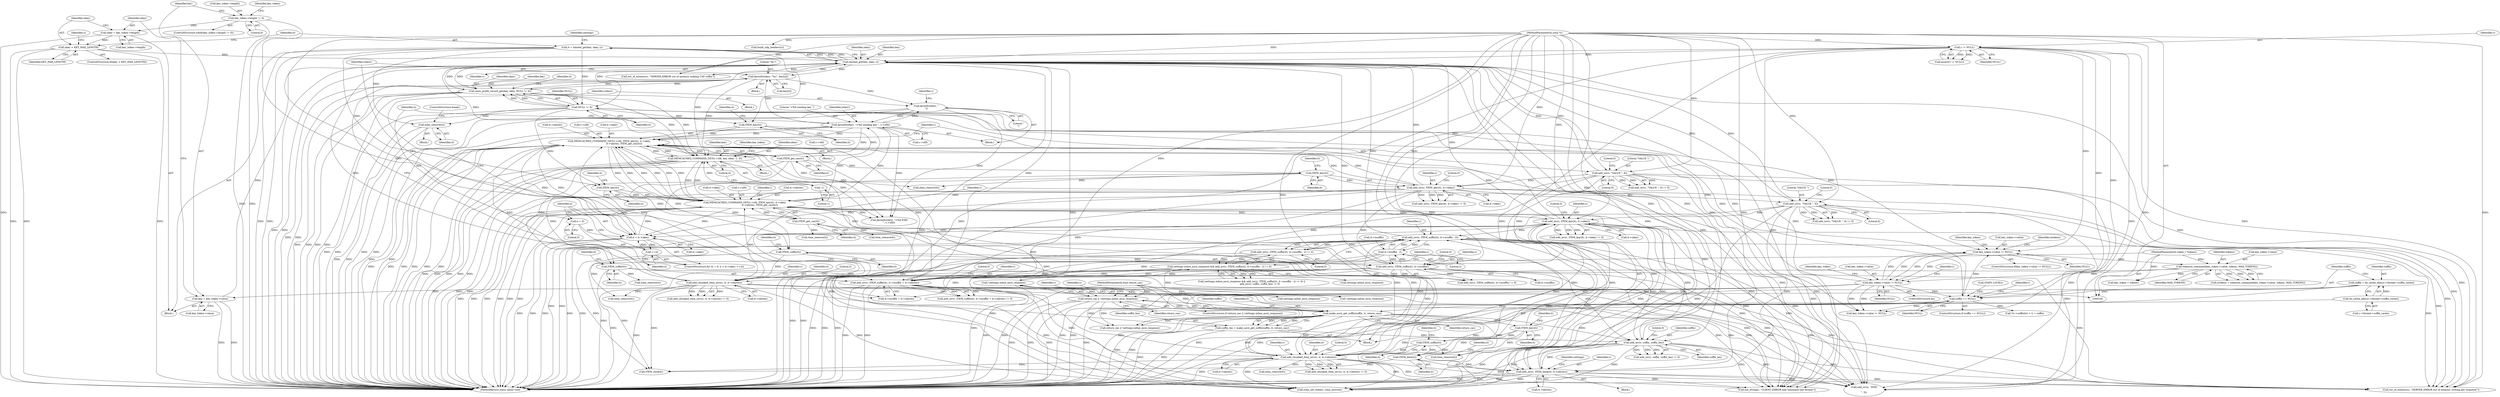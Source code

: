 digraph "0_memcached_a8c4a82787b8b6c256d61bd5c42fb7f92d1bae00@API" {
"1000234" [label="(Call,item_remove(it))"];
"1000171" [label="(Call,it = limited_get(key, nkey, c))"];
"1000173" [label="(Call,limited_get(key, nkey, c))"];
"1000139" [label="(Call,key = key_token->value)"];
"1000669" [label="(Call,key_token->value != NULL)"];
"1000660" [label="(Call,tokenize_command(key_token->value, tokens, MAX_TOKENS))"];
"1000652" [label="(Call,key_token->value != NULL)"];
"1000185" [label="(Call,NULL != it)"];
"1000314" [label="(Call,suffix == NULL)"];
"1000305" [label="(Call,suffix = do_cache_alloc(c->thread->suffix_cache))"];
"1000307" [label="(Call,do_cache_alloc(c->thread->suffix_cache))"];
"1000127" [label="(Call,c != NULL)"];
"1000106" [label="(MethodParameterIn,conn *c)"];
"1000107" [label="(MethodParameterIn,token_t *tokens)"];
"1000546" [label="(Call,fprintf(stderr, \"%c\", key[ii]))"];
"1000528" [label="(Call,fprintf(stderr, \">%d sending key \", c->sfd))"];
"1000552" [label="(Call,fprintf(stderr, \"\n\"))"];
"1000434" [label="(Call,MEMCACHED_COMMAND_GET(c->sfd, ITEM_key(it), it->nkey,\n                                        it->nbytes, ITEM_get_cas(it)))"];
"1000640" [label="(Call,MEMCACHED_COMMAND_GET(c->sfd, key, nkey, -1, 0))"];
"1000245" [label="(Call,MEMCACHED_COMMAND_GET(c->sfd, ITEM_key(it), it->nkey,\n                                        it->nbytes, ITEM_get_cas(it)))"];
"1000249" [label="(Call,ITEM_key(it))"];
"1000538" [label="(Call,ii < it->nkey)"];
"1000535" [label="(Call,ii = 0)"];
"1000543" [label="(Call,++ii)"];
"1000457" [label="(Call,add_iov(c, ITEM_key(it), it->nkey))"];
"1000451" [label="(Call,add_iov(c, \"VALUE \", 6))"];
"1000459" [label="(Call,ITEM_key(it))"];
"1000446" [label="(Call,ITEM_get_cas(it))"];
"1000438" [label="(Call,ITEM_key(it))"];
"1000368" [label="(Call,add_iov(c, ITEM_key(it), it->nkey))"];
"1000361" [label="(Call,add_iov(c, \"VALUE \", 6))"];
"1000370" [label="(Call,ITEM_key(it))"];
"1000354" [label="(Call,make_ascii_get_suffix(suffix, it, return_cas))"];
"1000257" [label="(Call,ITEM_get_cas(it))"];
"1000238" [label="(Call,return_cas || !settings.inline_ascii_response)"];
"1000109" [label="(MethodParameterIn,bool return_cas)"];
"1000240" [label="(Call,!settings.inline_ascii_response)"];
"1000377" [label="(Call,settings.inline_ascii_response && add_iov(c, ITEM_suffix(it), it->nsuffix - 2) != 0)"];
"1000381" [label="(Call,add_iov(c, ITEM_suffix(it), it->nsuffix - 2) != 0)"];
"1000382" [label="(Call,add_iov(c, ITEM_suffix(it), it->nsuffix - 2))"];
"1000384" [label="(Call,ITEM_suffix(it))"];
"1000386" [label="(Call,it->nsuffix - 2)"];
"1000500" [label="(Call,add_iov(c, ITEM_suffix(it), it->nsuffix))"];
"1000502" [label="(Call,ITEM_suffix(it))"];
"1000421" [label="(Call,add_chunked_item_iovs(c, it, it->nbytes))"];
"1000393" [label="(Call,add_iov(c, suffix, suffix_len))"];
"1000352" [label="(Call,suffix_len = make_ascii_get_suffix(suffix, it, return_cas))"];
"1000411" [label="(Call,add_iov(c, ITEM_data(it), it->nbytes))"];
"1000413" [label="(Call,ITEM_data(it))"];
"1000509" [label="(Call,add_chunked_item_iovs(c, it, it->nbytes))"];
"1000182" [label="(Call,stats_prefix_record_get(key, nkey, NULL != it))"];
"1000646" [label="(Call,-1)"];
"1000150" [label="(Call,nkey > KEY_MAX_LENGTH)"];
"1000144" [label="(Call,nkey = key_token->length)"];
"1000133" [label="(Call,key_token->length != 0)"];
"1000480" [label="(Call,add_iov(c, ITEM_suffix(it), it->nsuffix + it->nbytes))"];
"1000482" [label="(Call,ITEM_suffix(it))"];
"1000547" [label="(Identifier,stderr)"];
"1000666" [label="(Call,key_token = tokens)"];
"1000479" [label="(Call,add_iov(c, ITEM_suffix(it), it->nsuffix + it->nbytes) != 0)"];
"1000414" [label="(Identifier,it)"];
"1000443" [label="(Call,it->nbytes)"];
"1000641" [label="(Call,c->sfd)"];
"1000382" [label="(Call,add_iov(c, ITEM_suffix(it), it->nsuffix - 2))"];
"1000438" [label="(Call,ITEM_key(it))"];
"1000172" [label="(Identifier,it)"];
"1000364" [label="(Literal,6)"];
"1000435" [label="(Call,c->sfd)"];
"1000450" [label="(Call,add_iov(c, \"VALUE \", 6) != 0)"];
"1000132" [label="(ControlStructure,while(key_token->length != 0))"];
"1000234" [label="(Call,item_remove(it))"];
"1000130" [label="(ControlStructure,do)"];
"1000653" [label="(Call,key_token->value)"];
"1000659" [label="(Identifier,ntokens)"];
"1000251" [label="(Call,it->nkey)"];
"1000665" [label="(Identifier,MAX_TOKENS)"];
"1000314" [label="(Call,suffix == NULL)"];
"1000543" [label="(Call,++ii)"];
"1000175" [label="(Identifier,nkey)"];
"1000378" [label="(Call,settings.inline_ascii_response)"];
"1000176" [label="(Identifier,c)"];
"1000137" [label="(Literal,0)"];
"1000528" [label="(Call,fprintf(stderr, \">%d sending key \", c->sfd))"];
"1000423" [label="(Identifier,it)"];
"1000546" [label="(Call,fprintf(stderr, \"%c\", key[ii]))"];
"1000482" [label="(Call,ITEM_suffix(it))"];
"1000150" [label="(Call,nkey > KEY_MAX_LENGTH)"];
"1000388" [label="(Identifier,it)"];
"1000457" [label="(Call,add_iov(c, ITEM_key(it), it->nkey))"];
"1000436" [label="(Identifier,c)"];
"1000458" [label="(Identifier,c)"];
"1000689" [label="(Call,!settings.inline_ascii_response)"];
"1000397" [label="(Literal,0)"];
"1000355" [label="(Identifier,suffix)"];
"1000504" [label="(Call,it->nsuffix)"];
"1000427" [label="(Literal,0)"];
"1000181" [label="(Block,)"];
"1000421" [label="(Call,add_chunked_item_iovs(c, it, it->nbytes))"];
"1000654" [label="(Identifier,key_token)"];
"1000384" [label="(Call,ITEM_suffix(it))"];
"1000377" [label="(Call,settings.inline_ascii_response && add_iov(c, ITEM_suffix(it), it->nsuffix - 2) != 0)"];
"1000154" [label="(Call,out_string(c, \"CLIENT_ERROR bad command line format\"))"];
"1000182" [label="(Call,stats_prefix_record_get(key, nkey, NULL != it))"];
"1000152" [label="(Identifier,KEY_MAX_LENGTH)"];
"1000368" [label="(Call,add_iov(c, ITEM_key(it), it->nkey))"];
"1000361" [label="(Call,add_iov(c, \"VALUE \", 6))"];
"1000549" [label="(Call,key[ii])"];
"1000246" [label="(Call,c->sfd)"];
"1000534" [label="(ControlStructure,for (ii = 0; ii < it->nkey; ++ii))"];
"1000316" [label="(Identifier,NULL)"];
"1000530" [label="(Literal,\">%d sending key \")"];
"1000447" [label="(Identifier,it)"];
"1000367" [label="(Call,add_iov(c, ITEM_key(it), it->nkey) != 0)"];
"1000387" [label="(Call,it->nsuffix)"];
"1000446" [label="(Call,ITEM_get_cas(it))"];
"1000240" [label="(Call,!settings.inline_ascii_response)"];
"1000727" [label="(Call,add_iov(c, \"END\r\n\", 5))"];
"1000247" [label="(Identifier,c)"];
"1000362" [label="(Identifier,c)"];
"1000738" [label="(Call,build_udp_headers(c))"];
"1000651" [label="(ControlStructure,if(key_token->value != NULL))"];
"1000687" [label="(Call,return_cas || !settings.inline_ascii_response)"];
"1000126" [label="(Call,assert(c != NULL))"];
"1000509" [label="(Call,add_chunked_item_iovs(c, it, it->nbytes))"];
"1000502" [label="(Call,ITEM_suffix(it))"];
"1000151" [label="(Identifier,nkey)"];
"1000544" [label="(Identifier,ii)"];
"1000313" [label="(ControlStructure,if (suffix == NULL))"];
"1000486" [label="(Identifier,it)"];
"1000360" [label="(Call,add_iov(c, \"VALUE \", 6) != 0)"];
"1000574" [label="(Call,ITEM_clsid(it))"];
"1000107" [label="(MethodParameterIn,token_t *tokens)"];
"1000434" [label="(Call,MEMCACHED_COMMAND_GET(c->sfd, ITEM_key(it), it->nkey,\n                                        it->nbytes, ITEM_get_cas(it)))"];
"1000439" [label="(Identifier,it)"];
"1000676" [label="(Identifier,c)"];
"1000720" [label="(Call,key_token->value != NULL)"];
"1000664" [label="(Identifier,tokens)"];
"1000545" [label="(Block,)"];
"1000372" [label="(Call,it->nkey)"];
"1000239" [label="(Identifier,return_cas)"];
"1000508" [label="(Call,add_chunked_item_iovs(c, it, it->nbytes) != 0)"];
"1000510" [label="(Identifier,c)"];
"1000145" [label="(Identifier,nkey)"];
"1000433" [label="(Block,)"];
"1000415" [label="(Call,it->nbytes)"];
"1000106" [label="(MethodParameterIn,conn *c)"];
"1000536" [label="(Identifier,ii)"];
"1000146" [label="(Call,key_token->length)"];
"1000512" [label="(Call,it->nbytes)"];
"1000673" [label="(Identifier,NULL)"];
"1000429" [label="(Call,item_remove(it))"];
"1000375" [label="(Literal,0)"];
"1000357" [label="(Identifier,return_cas)"];
"1000529" [label="(Identifier,stderr)"];
"1000356" [label="(Identifier,it)"];
"1000503" [label="(Identifier,it)"];
"1000644" [label="(Identifier,key)"];
"1000455" [label="(Literal,0)"];
"1000548" [label="(Literal,\"%c\")"];
"1000652" [label="(Call,key_token->value != NULL)"];
"1000227" [label="(Block,)"];
"1000531" [label="(Call,c->sfd)"];
"1000133" [label="(Call,key_token->length != 0)"];
"1000526" [label="(Block,)"];
"1000538" [label="(Call,ii < it->nkey)"];
"1000149" [label="(ControlStructure,if(nkey > KEY_MAX_LENGTH))"];
"1000315" [label="(Identifier,suffix)"];
"1000370" [label="(Call,ITEM_key(it))"];
"1000139" [label="(Call,key = key_token->value)"];
"1000456" [label="(Call,add_iov(c, ITEM_key(it), it->nkey) != 0)"];
"1000392" [label="(Call,add_iov(c, suffix, suffix_len) != 0)"];
"1000155" [label="(Identifier,c)"];
"1000441" [label="(Identifier,it)"];
"1000250" [label="(Identifier,it)"];
"1000480" [label="(Call,add_iov(c, ITEM_suffix(it), it->nsuffix + it->nbytes))"];
"1000484" [label="(Call,it->nsuffix + it->nbytes)"];
"1000396" [label="(Identifier,suffix_len)"];
"1000327" [label="(Call,item_remove(it))"];
"1000440" [label="(Call,it->nkey)"];
"1000511" [label="(Identifier,it)"];
"1000712" [label="(Call,fprintf(stderr, \">%d END\n\", c->sfd))"];
"1000383" [label="(Identifier,c)"];
"1000647" [label="(Literal,1)"];
"1000481" [label="(Identifier,c)"];
"1000650" [label="(Identifier,key_token)"];
"1000318" [label="(Call,STATS_LOCK())"];
"1000236" [label="(ControlStructure,break;)"];
"1000451" [label="(Call,add_iov(c, \"VALUE \", 6))"];
"1000661" [label="(Call,key_token->value)"];
"1000411" [label="(Call,add_iov(c, ITEM_data(it), it->nbytes))"];
"1000187" [label="(Identifier,it)"];
"1000343" [label="(Call,*(c->suffixlist + i) = suffix)"];
"1000640" [label="(Call,MEMCACHED_COMMAND_GET(c->sfd, key, nkey, -1, 0))"];
"1000305" [label="(Call,suffix = do_cache_alloc(c->thread->suffix_cache))"];
"1000363" [label="(Literal,\"VALUE \")"];
"1000742" [label="(Call,out_of_memory(c, \"SERVER_ERROR out of memory writing get response\"))"];
"1000140" [label="(Identifier,key)"];
"1000245" [label="(Call,MEMCACHED_COMMAND_GET(c->sfd, ITEM_key(it), it->nkey,\n                                        it->nbytes, ITEM_get_cas(it)))"];
"1000324" [label="(Call,out_of_memory(c, \"SERVER_ERROR out of memory making CAS suffix\"))"];
"1000365" [label="(Literal,0)"];
"1000171" [label="(Call,it = limited_get(key, nkey, c))"];
"1000645" [label="(Identifier,nkey)"];
"1000235" [label="(Identifier,it)"];
"1000554" [label="(Literal,\"\n\")"];
"1000129" [label="(Identifier,NULL)"];
"1000308" [label="(Call,c->thread->suffix_cache)"];
"1000539" [label="(Identifier,ii)"];
"1000371" [label="(Identifier,it)"];
"1000238" [label="(Call,return_cas || !settings.inline_ascii_response)"];
"1000507" [label="(Literal,0)"];
"1000483" [label="(Identifier,it)"];
"1000135" [label="(Identifier,key_token)"];
"1000420" [label="(Call,add_chunked_item_iovs(c, it, it->nbytes) != 0)"];
"1000376" [label="(Call,(settings.inline_ascii_response && add_iov(c, ITEM_suffix(it), it->nsuffix - 2) != 0) ||\n                      add_iov(c, suffix, suffix_len) != 0)"];
"1000261" [label="(Identifier,i)"];
"1000353" [label="(Identifier,suffix_len)"];
"1000307" [label="(Call,do_cache_alloc(c->thread->suffix_cache))"];
"1000369" [label="(Identifier,c)"];
"1000249" [label="(Call,ITEM_key(it))"];
"1000144" [label="(Call,nkey = key_token->length)"];
"1000410" [label="(Block,)"];
"1000184" [label="(Identifier,nkey)"];
"1000244" [label="(Block,)"];
"1000500" [label="(Call,add_iov(c, ITEM_suffix(it), it->nsuffix))"];
"1000505" [label="(Identifier,it)"];
"1000523" [label="(Identifier,settings)"];
"1000186" [label="(Identifier,NULL)"];
"1000128" [label="(Identifier,c)"];
"1000258" [label="(Identifier,it)"];
"1000453" [label="(Literal,\"VALUE \")"];
"1000416" [label="(Identifier,it)"];
"1000306" [label="(Identifier,suffix)"];
"1000138" [label="(Block,)"];
"1000241" [label="(Call,settings.inline_ascii_response)"];
"1000646" [label="(Call,-1)"];
"1000381" [label="(Call,add_iov(c, ITEM_suffix(it), it->nsuffix - 2) != 0)"];
"1000413" [label="(Call,ITEM_data(it))"];
"1000185" [label="(Call,NULL != it)"];
"1000464" [label="(Literal,0)"];
"1000354" [label="(Call,make_ascii_get_suffix(suffix, it, return_cas))"];
"1000179" [label="(Identifier,settings)"];
"1000394" [label="(Identifier,c)"];
"1000670" [label="(Call,key_token->value)"];
"1000393" [label="(Call,add_iov(c, suffix, suffix_len))"];
"1000656" [label="(Identifier,NULL)"];
"1000517" [label="(Call,item_remove(it))"];
"1000183" [label="(Identifier,key)"];
"1000552" [label="(Call,fprintf(stderr, \"\n\"))"];
"1000535" [label="(Call,ii = 0)"];
"1000373" [label="(Identifier,it)"];
"1000352" [label="(Call,suffix_len = make_ascii_get_suffix(suffix, it, return_cas))"];
"1000671" [label="(Identifier,key_token)"];
"1000462" [label="(Identifier,it)"];
"1000399" [label="(Call,item_remove(it))"];
"1000459" [label="(Call,ITEM_key(it))"];
"1000424" [label="(Call,it->nbytes)"];
"1000553" [label="(Identifier,stderr)"];
"1000412" [label="(Identifier,c)"];
"1000515" [label="(Literal,0)"];
"1000395" [label="(Identifier,suffix)"];
"1000491" [label="(Literal,0)"];
"1000386" [label="(Call,it->nsuffix - 2)"];
"1000605" [label="(Block,)"];
"1000658" [label="(Call,ntokens = tokenize_command(key_token->value, tokens, MAX_TOKENS))"];
"1000452" [label="(Identifier,c)"];
"1000391" [label="(Literal,0)"];
"1000755" [label="(MethodReturn,static inline void)"];
"1000174" [label="(Identifier,key)"];
"1000454" [label="(Literal,6)"];
"1000648" [label="(Literal,0)"];
"1000466" [label="(Call,item_remove(it))"];
"1000660" [label="(Call,tokenize_command(key_token->value, tokens, MAX_TOKENS))"];
"1000390" [label="(Literal,2)"];
"1000493" [label="(Call,item_remove(it))"];
"1000560" [label="(Identifier,c)"];
"1000501" [label="(Identifier,c)"];
"1000237" [label="(ControlStructure,if (return_cas || !settings.inline_ascii_response))"];
"1000669" [label="(Call,key_token->value != NULL)"];
"1000537" [label="(Literal,0)"];
"1000540" [label="(Call,it->nkey)"];
"1000127" [label="(Call,c != NULL)"];
"1000460" [label="(Identifier,it)"];
"1000252" [label="(Identifier,it)"];
"1000109" [label="(MethodParameterIn,bool return_cas)"];
"1000347" [label="(Identifier,c)"];
"1000141" [label="(Call,key_token->value)"];
"1000302" [label="(Call,item_remove(it))"];
"1000257" [label="(Call,ITEM_get_cas(it))"];
"1000254" [label="(Call,it->nbytes)"];
"1000461" [label="(Call,it->nkey)"];
"1000385" [label="(Identifier,it)"];
"1000189" [label="(Identifier,it)"];
"1000173" [label="(Call,limited_get(key, nkey, c))"];
"1000499" [label="(Call,add_iov(c, ITEM_suffix(it), it->nsuffix) != 0)"];
"1000747" [label="(Call,conn_set_state(c, conn_mwrite))"];
"1000134" [label="(Call,key_token->length)"];
"1000422" [label="(Identifier,c)"];
"1000234" -> "1000227"  [label="AST: "];
"1000234" -> "1000235"  [label="CFG: "];
"1000235" -> "1000234"  [label="AST: "];
"1000236" -> "1000234"  [label="CFG: "];
"1000234" -> "1000755"  [label="DDG: "];
"1000234" -> "1000755"  [label="DDG: "];
"1000171" -> "1000234"  [label="DDG: "];
"1000185" -> "1000234"  [label="DDG: "];
"1000171" -> "1000138"  [label="AST: "];
"1000171" -> "1000173"  [label="CFG: "];
"1000172" -> "1000171"  [label="AST: "];
"1000173" -> "1000171"  [label="AST: "];
"1000179" -> "1000171"  [label="CFG: "];
"1000171" -> "1000755"  [label="DDG: "];
"1000171" -> "1000755"  [label="DDG: "];
"1000173" -> "1000171"  [label="DDG: "];
"1000173" -> "1000171"  [label="DDG: "];
"1000173" -> "1000171"  [label="DDG: "];
"1000171" -> "1000185"  [label="DDG: "];
"1000171" -> "1000249"  [label="DDG: "];
"1000171" -> "1000438"  [label="DDG: "];
"1000173" -> "1000176"  [label="CFG: "];
"1000174" -> "1000173"  [label="AST: "];
"1000175" -> "1000173"  [label="AST: "];
"1000176" -> "1000173"  [label="AST: "];
"1000173" -> "1000755"  [label="DDG: "];
"1000173" -> "1000755"  [label="DDG: "];
"1000173" -> "1000154"  [label="DDG: "];
"1000139" -> "1000173"  [label="DDG: "];
"1000546" -> "1000173"  [label="DDG: "];
"1000150" -> "1000173"  [label="DDG: "];
"1000368" -> "1000173"  [label="DDG: "];
"1000393" -> "1000173"  [label="DDG: "];
"1000382" -> "1000173"  [label="DDG: "];
"1000411" -> "1000173"  [label="DDG: "];
"1000500" -> "1000173"  [label="DDG: "];
"1000451" -> "1000173"  [label="DDG: "];
"1000421" -> "1000173"  [label="DDG: "];
"1000361" -> "1000173"  [label="DDG: "];
"1000457" -> "1000173"  [label="DDG: "];
"1000127" -> "1000173"  [label="DDG: "];
"1000480" -> "1000173"  [label="DDG: "];
"1000509" -> "1000173"  [label="DDG: "];
"1000106" -> "1000173"  [label="DDG: "];
"1000173" -> "1000182"  [label="DDG: "];
"1000173" -> "1000182"  [label="DDG: "];
"1000173" -> "1000324"  [label="DDG: "];
"1000173" -> "1000361"  [label="DDG: "];
"1000173" -> "1000451"  [label="DDG: "];
"1000173" -> "1000546"  [label="DDG: "];
"1000173" -> "1000640"  [label="DDG: "];
"1000173" -> "1000640"  [label="DDG: "];
"1000173" -> "1000727"  [label="DDG: "];
"1000173" -> "1000742"  [label="DDG: "];
"1000173" -> "1000747"  [label="DDG: "];
"1000139" -> "1000138"  [label="AST: "];
"1000139" -> "1000141"  [label="CFG: "];
"1000140" -> "1000139"  [label="AST: "];
"1000141" -> "1000139"  [label="AST: "];
"1000145" -> "1000139"  [label="CFG: "];
"1000139" -> "1000755"  [label="DDG: "];
"1000139" -> "1000755"  [label="DDG: "];
"1000669" -> "1000139"  [label="DDG: "];
"1000669" -> "1000130"  [label="AST: "];
"1000669" -> "1000673"  [label="CFG: "];
"1000670" -> "1000669"  [label="AST: "];
"1000673" -> "1000669"  [label="AST: "];
"1000135" -> "1000669"  [label="CFG: "];
"1000676" -> "1000669"  [label="CFG: "];
"1000669" -> "1000755"  [label="DDG: "];
"1000669" -> "1000755"  [label="DDG: "];
"1000669" -> "1000185"  [label="DDG: "];
"1000669" -> "1000314"  [label="DDG: "];
"1000669" -> "1000652"  [label="DDG: "];
"1000669" -> "1000652"  [label="DDG: "];
"1000660" -> "1000669"  [label="DDG: "];
"1000652" -> "1000669"  [label="DDG: "];
"1000652" -> "1000669"  [label="DDG: "];
"1000669" -> "1000720"  [label="DDG: "];
"1000669" -> "1000720"  [label="DDG: "];
"1000660" -> "1000658"  [label="AST: "];
"1000660" -> "1000665"  [label="CFG: "];
"1000661" -> "1000660"  [label="AST: "];
"1000664" -> "1000660"  [label="AST: "];
"1000665" -> "1000660"  [label="AST: "];
"1000658" -> "1000660"  [label="CFG: "];
"1000660" -> "1000755"  [label="DDG: "];
"1000660" -> "1000658"  [label="DDG: "];
"1000660" -> "1000658"  [label="DDG: "];
"1000660" -> "1000658"  [label="DDG: "];
"1000652" -> "1000660"  [label="DDG: "];
"1000107" -> "1000660"  [label="DDG: "];
"1000660" -> "1000666"  [label="DDG: "];
"1000652" -> "1000651"  [label="AST: "];
"1000652" -> "1000656"  [label="CFG: "];
"1000653" -> "1000652"  [label="AST: "];
"1000656" -> "1000652"  [label="AST: "];
"1000671" -> "1000652"  [label="CFG: "];
"1000659" -> "1000652"  [label="CFG: "];
"1000185" -> "1000652"  [label="DDG: "];
"1000314" -> "1000652"  [label="DDG: "];
"1000127" -> "1000652"  [label="DDG: "];
"1000185" -> "1000182"  [label="AST: "];
"1000185" -> "1000187"  [label="CFG: "];
"1000186" -> "1000185"  [label="AST: "];
"1000187" -> "1000185"  [label="AST: "];
"1000182" -> "1000185"  [label="CFG: "];
"1000185" -> "1000755"  [label="DDG: "];
"1000185" -> "1000755"  [label="DDG: "];
"1000185" -> "1000182"  [label="DDG: "];
"1000185" -> "1000182"  [label="DDG: "];
"1000314" -> "1000185"  [label="DDG: "];
"1000127" -> "1000185"  [label="DDG: "];
"1000185" -> "1000249"  [label="DDG: "];
"1000185" -> "1000314"  [label="DDG: "];
"1000185" -> "1000438"  [label="DDG: "];
"1000185" -> "1000720"  [label="DDG: "];
"1000314" -> "1000313"  [label="AST: "];
"1000314" -> "1000316"  [label="CFG: "];
"1000315" -> "1000314"  [label="AST: "];
"1000316" -> "1000314"  [label="AST: "];
"1000318" -> "1000314"  [label="CFG: "];
"1000347" -> "1000314"  [label="CFG: "];
"1000314" -> "1000755"  [label="DDG: "];
"1000314" -> "1000755"  [label="DDG: "];
"1000314" -> "1000755"  [label="DDG: "];
"1000305" -> "1000314"  [label="DDG: "];
"1000127" -> "1000314"  [label="DDG: "];
"1000314" -> "1000343"  [label="DDG: "];
"1000314" -> "1000354"  [label="DDG: "];
"1000314" -> "1000720"  [label="DDG: "];
"1000305" -> "1000244"  [label="AST: "];
"1000305" -> "1000307"  [label="CFG: "];
"1000306" -> "1000305"  [label="AST: "];
"1000307" -> "1000305"  [label="AST: "];
"1000315" -> "1000305"  [label="CFG: "];
"1000305" -> "1000755"  [label="DDG: "];
"1000307" -> "1000305"  [label="DDG: "];
"1000307" -> "1000308"  [label="CFG: "];
"1000308" -> "1000307"  [label="AST: "];
"1000307" -> "1000755"  [label="DDG: "];
"1000127" -> "1000126"  [label="AST: "];
"1000127" -> "1000129"  [label="CFG: "];
"1000128" -> "1000127"  [label="AST: "];
"1000129" -> "1000127"  [label="AST: "];
"1000126" -> "1000127"  [label="CFG: "];
"1000127" -> "1000755"  [label="DDG: "];
"1000127" -> "1000126"  [label="DDG: "];
"1000127" -> "1000126"  [label="DDG: "];
"1000106" -> "1000127"  [label="DDG: "];
"1000127" -> "1000154"  [label="DDG: "];
"1000127" -> "1000720"  [label="DDG: "];
"1000127" -> "1000727"  [label="DDG: "];
"1000127" -> "1000742"  [label="DDG: "];
"1000127" -> "1000747"  [label="DDG: "];
"1000106" -> "1000105"  [label="AST: "];
"1000106" -> "1000755"  [label="DDG: "];
"1000106" -> "1000154"  [label="DDG: "];
"1000106" -> "1000324"  [label="DDG: "];
"1000106" -> "1000361"  [label="DDG: "];
"1000106" -> "1000368"  [label="DDG: "];
"1000106" -> "1000382"  [label="DDG: "];
"1000106" -> "1000393"  [label="DDG: "];
"1000106" -> "1000411"  [label="DDG: "];
"1000106" -> "1000421"  [label="DDG: "];
"1000106" -> "1000451"  [label="DDG: "];
"1000106" -> "1000457"  [label="DDG: "];
"1000106" -> "1000480"  [label="DDG: "];
"1000106" -> "1000500"  [label="DDG: "];
"1000106" -> "1000509"  [label="DDG: "];
"1000106" -> "1000727"  [label="DDG: "];
"1000106" -> "1000738"  [label="DDG: "];
"1000106" -> "1000742"  [label="DDG: "];
"1000106" -> "1000747"  [label="DDG: "];
"1000107" -> "1000105"  [label="AST: "];
"1000107" -> "1000755"  [label="DDG: "];
"1000107" -> "1000666"  [label="DDG: "];
"1000546" -> "1000545"  [label="AST: "];
"1000546" -> "1000549"  [label="CFG: "];
"1000547" -> "1000546"  [label="AST: "];
"1000548" -> "1000546"  [label="AST: "];
"1000549" -> "1000546"  [label="AST: "];
"1000544" -> "1000546"  [label="CFG: "];
"1000546" -> "1000755"  [label="DDG: "];
"1000546" -> "1000755"  [label="DDG: "];
"1000546" -> "1000182"  [label="DDG: "];
"1000528" -> "1000546"  [label="DDG: "];
"1000182" -> "1000546"  [label="DDG: "];
"1000546" -> "1000552"  [label="DDG: "];
"1000546" -> "1000640"  [label="DDG: "];
"1000528" -> "1000526"  [label="AST: "];
"1000528" -> "1000531"  [label="CFG: "];
"1000529" -> "1000528"  [label="AST: "];
"1000530" -> "1000528"  [label="AST: "];
"1000531" -> "1000528"  [label="AST: "];
"1000536" -> "1000528"  [label="CFG: "];
"1000528" -> "1000755"  [label="DDG: "];
"1000528" -> "1000755"  [label="DDG: "];
"1000528" -> "1000245"  [label="DDG: "];
"1000528" -> "1000434"  [label="DDG: "];
"1000552" -> "1000528"  [label="DDG: "];
"1000434" -> "1000528"  [label="DDG: "];
"1000245" -> "1000528"  [label="DDG: "];
"1000528" -> "1000552"  [label="DDG: "];
"1000528" -> "1000640"  [label="DDG: "];
"1000528" -> "1000712"  [label="DDG: "];
"1000552" -> "1000526"  [label="AST: "];
"1000552" -> "1000554"  [label="CFG: "];
"1000553" -> "1000552"  [label="AST: "];
"1000554" -> "1000552"  [label="AST: "];
"1000560" -> "1000552"  [label="CFG: "];
"1000552" -> "1000755"  [label="DDG: "];
"1000552" -> "1000755"  [label="DDG: "];
"1000552" -> "1000712"  [label="DDG: "];
"1000434" -> "1000433"  [label="AST: "];
"1000434" -> "1000446"  [label="CFG: "];
"1000435" -> "1000434"  [label="AST: "];
"1000438" -> "1000434"  [label="AST: "];
"1000440" -> "1000434"  [label="AST: "];
"1000443" -> "1000434"  [label="AST: "];
"1000446" -> "1000434"  [label="AST: "];
"1000452" -> "1000434"  [label="CFG: "];
"1000434" -> "1000755"  [label="DDG: "];
"1000434" -> "1000755"  [label="DDG: "];
"1000434" -> "1000755"  [label="DDG: "];
"1000434" -> "1000755"  [label="DDG: "];
"1000434" -> "1000755"  [label="DDG: "];
"1000434" -> "1000755"  [label="DDG: "];
"1000434" -> "1000245"  [label="DDG: "];
"1000434" -> "1000245"  [label="DDG: "];
"1000434" -> "1000245"  [label="DDG: "];
"1000640" -> "1000434"  [label="DDG: "];
"1000245" -> "1000434"  [label="DDG: "];
"1000245" -> "1000434"  [label="DDG: "];
"1000245" -> "1000434"  [label="DDG: "];
"1000438" -> "1000434"  [label="DDG: "];
"1000538" -> "1000434"  [label="DDG: "];
"1000457" -> "1000434"  [label="DDG: "];
"1000368" -> "1000434"  [label="DDG: "];
"1000421" -> "1000434"  [label="DDG: "];
"1000411" -> "1000434"  [label="DDG: "];
"1000509" -> "1000434"  [label="DDG: "];
"1000446" -> "1000434"  [label="DDG: "];
"1000434" -> "1000457"  [label="DDG: "];
"1000434" -> "1000480"  [label="DDG: "];
"1000434" -> "1000484"  [label="DDG: "];
"1000434" -> "1000509"  [label="DDG: "];
"1000434" -> "1000538"  [label="DDG: "];
"1000434" -> "1000640"  [label="DDG: "];
"1000434" -> "1000712"  [label="DDG: "];
"1000640" -> "1000605"  [label="AST: "];
"1000640" -> "1000648"  [label="CFG: "];
"1000641" -> "1000640"  [label="AST: "];
"1000644" -> "1000640"  [label="AST: "];
"1000645" -> "1000640"  [label="AST: "];
"1000646" -> "1000640"  [label="AST: "];
"1000648" -> "1000640"  [label="AST: "];
"1000650" -> "1000640"  [label="CFG: "];
"1000640" -> "1000755"  [label="DDG: "];
"1000640" -> "1000755"  [label="DDG: "];
"1000640" -> "1000755"  [label="DDG: "];
"1000640" -> "1000755"  [label="DDG: "];
"1000640" -> "1000755"  [label="DDG: "];
"1000640" -> "1000245"  [label="DDG: "];
"1000245" -> "1000640"  [label="DDG: "];
"1000182" -> "1000640"  [label="DDG: "];
"1000182" -> "1000640"  [label="DDG: "];
"1000646" -> "1000640"  [label="DDG: "];
"1000640" -> "1000712"  [label="DDG: "];
"1000245" -> "1000244"  [label="AST: "];
"1000245" -> "1000257"  [label="CFG: "];
"1000246" -> "1000245"  [label="AST: "];
"1000249" -> "1000245"  [label="AST: "];
"1000251" -> "1000245"  [label="AST: "];
"1000254" -> "1000245"  [label="AST: "];
"1000257" -> "1000245"  [label="AST: "];
"1000261" -> "1000245"  [label="CFG: "];
"1000245" -> "1000755"  [label="DDG: "];
"1000245" -> "1000755"  [label="DDG: "];
"1000245" -> "1000755"  [label="DDG: "];
"1000245" -> "1000755"  [label="DDG: "];
"1000245" -> "1000755"  [label="DDG: "];
"1000245" -> "1000755"  [label="DDG: "];
"1000249" -> "1000245"  [label="DDG: "];
"1000538" -> "1000245"  [label="DDG: "];
"1000457" -> "1000245"  [label="DDG: "];
"1000368" -> "1000245"  [label="DDG: "];
"1000421" -> "1000245"  [label="DDG: "];
"1000411" -> "1000245"  [label="DDG: "];
"1000509" -> "1000245"  [label="DDG: "];
"1000257" -> "1000245"  [label="DDG: "];
"1000245" -> "1000368"  [label="DDG: "];
"1000245" -> "1000411"  [label="DDG: "];
"1000245" -> "1000421"  [label="DDG: "];
"1000245" -> "1000538"  [label="DDG: "];
"1000245" -> "1000712"  [label="DDG: "];
"1000249" -> "1000250"  [label="CFG: "];
"1000250" -> "1000249"  [label="AST: "];
"1000252" -> "1000249"  [label="CFG: "];
"1000249" -> "1000257"  [label="DDG: "];
"1000538" -> "1000534"  [label="AST: "];
"1000538" -> "1000540"  [label="CFG: "];
"1000539" -> "1000538"  [label="AST: "];
"1000540" -> "1000538"  [label="AST: "];
"1000547" -> "1000538"  [label="CFG: "];
"1000553" -> "1000538"  [label="CFG: "];
"1000538" -> "1000755"  [label="DDG: "];
"1000538" -> "1000755"  [label="DDG: "];
"1000538" -> "1000755"  [label="DDG: "];
"1000535" -> "1000538"  [label="DDG: "];
"1000543" -> "1000538"  [label="DDG: "];
"1000457" -> "1000538"  [label="DDG: "];
"1000368" -> "1000538"  [label="DDG: "];
"1000538" -> "1000543"  [label="DDG: "];
"1000535" -> "1000534"  [label="AST: "];
"1000535" -> "1000537"  [label="CFG: "];
"1000536" -> "1000535"  [label="AST: "];
"1000537" -> "1000535"  [label="AST: "];
"1000539" -> "1000535"  [label="CFG: "];
"1000543" -> "1000534"  [label="AST: "];
"1000543" -> "1000544"  [label="CFG: "];
"1000544" -> "1000543"  [label="AST: "];
"1000539" -> "1000543"  [label="CFG: "];
"1000457" -> "1000456"  [label="AST: "];
"1000457" -> "1000461"  [label="CFG: "];
"1000458" -> "1000457"  [label="AST: "];
"1000459" -> "1000457"  [label="AST: "];
"1000461" -> "1000457"  [label="AST: "];
"1000464" -> "1000457"  [label="CFG: "];
"1000457" -> "1000755"  [label="DDG: "];
"1000457" -> "1000755"  [label="DDG: "];
"1000457" -> "1000154"  [label="DDG: "];
"1000457" -> "1000456"  [label="DDG: "];
"1000457" -> "1000456"  [label="DDG: "];
"1000457" -> "1000456"  [label="DDG: "];
"1000451" -> "1000457"  [label="DDG: "];
"1000459" -> "1000457"  [label="DDG: "];
"1000457" -> "1000480"  [label="DDG: "];
"1000457" -> "1000500"  [label="DDG: "];
"1000457" -> "1000727"  [label="DDG: "];
"1000457" -> "1000742"  [label="DDG: "];
"1000457" -> "1000747"  [label="DDG: "];
"1000451" -> "1000450"  [label="AST: "];
"1000451" -> "1000454"  [label="CFG: "];
"1000452" -> "1000451"  [label="AST: "];
"1000453" -> "1000451"  [label="AST: "];
"1000454" -> "1000451"  [label="AST: "];
"1000455" -> "1000451"  [label="CFG: "];
"1000451" -> "1000154"  [label="DDG: "];
"1000451" -> "1000450"  [label="DDG: "];
"1000451" -> "1000450"  [label="DDG: "];
"1000451" -> "1000450"  [label="DDG: "];
"1000451" -> "1000480"  [label="DDG: "];
"1000451" -> "1000500"  [label="DDG: "];
"1000451" -> "1000727"  [label="DDG: "];
"1000451" -> "1000742"  [label="DDG: "];
"1000451" -> "1000747"  [label="DDG: "];
"1000459" -> "1000460"  [label="CFG: "];
"1000460" -> "1000459"  [label="AST: "];
"1000462" -> "1000459"  [label="CFG: "];
"1000446" -> "1000459"  [label="DDG: "];
"1000459" -> "1000466"  [label="DDG: "];
"1000459" -> "1000482"  [label="DDG: "];
"1000459" -> "1000502"  [label="DDG: "];
"1000446" -> "1000447"  [label="CFG: "];
"1000447" -> "1000446"  [label="AST: "];
"1000438" -> "1000446"  [label="DDG: "];
"1000446" -> "1000466"  [label="DDG: "];
"1000446" -> "1000482"  [label="DDG: "];
"1000446" -> "1000502"  [label="DDG: "];
"1000438" -> "1000439"  [label="CFG: "];
"1000439" -> "1000438"  [label="AST: "];
"1000441" -> "1000438"  [label="CFG: "];
"1000368" -> "1000367"  [label="AST: "];
"1000368" -> "1000372"  [label="CFG: "];
"1000369" -> "1000368"  [label="AST: "];
"1000370" -> "1000368"  [label="AST: "];
"1000372" -> "1000368"  [label="AST: "];
"1000375" -> "1000368"  [label="CFG: "];
"1000368" -> "1000755"  [label="DDG: "];
"1000368" -> "1000755"  [label="DDG: "];
"1000368" -> "1000154"  [label="DDG: "];
"1000368" -> "1000367"  [label="DDG: "];
"1000368" -> "1000367"  [label="DDG: "];
"1000368" -> "1000367"  [label="DDG: "];
"1000361" -> "1000368"  [label="DDG: "];
"1000370" -> "1000368"  [label="DDG: "];
"1000368" -> "1000382"  [label="DDG: "];
"1000368" -> "1000393"  [label="DDG: "];
"1000368" -> "1000411"  [label="DDG: "];
"1000368" -> "1000421"  [label="DDG: "];
"1000368" -> "1000727"  [label="DDG: "];
"1000368" -> "1000742"  [label="DDG: "];
"1000368" -> "1000747"  [label="DDG: "];
"1000361" -> "1000360"  [label="AST: "];
"1000361" -> "1000364"  [label="CFG: "];
"1000362" -> "1000361"  [label="AST: "];
"1000363" -> "1000361"  [label="AST: "];
"1000364" -> "1000361"  [label="AST: "];
"1000365" -> "1000361"  [label="CFG: "];
"1000361" -> "1000154"  [label="DDG: "];
"1000361" -> "1000360"  [label="DDG: "];
"1000361" -> "1000360"  [label="DDG: "];
"1000361" -> "1000360"  [label="DDG: "];
"1000361" -> "1000411"  [label="DDG: "];
"1000361" -> "1000421"  [label="DDG: "];
"1000361" -> "1000727"  [label="DDG: "];
"1000361" -> "1000742"  [label="DDG: "];
"1000361" -> "1000747"  [label="DDG: "];
"1000370" -> "1000371"  [label="CFG: "];
"1000371" -> "1000370"  [label="AST: "];
"1000373" -> "1000370"  [label="CFG: "];
"1000354" -> "1000370"  [label="DDG: "];
"1000370" -> "1000384"  [label="DDG: "];
"1000370" -> "1000399"  [label="DDG: "];
"1000370" -> "1000413"  [label="DDG: "];
"1000370" -> "1000421"  [label="DDG: "];
"1000354" -> "1000352"  [label="AST: "];
"1000354" -> "1000357"  [label="CFG: "];
"1000355" -> "1000354"  [label="AST: "];
"1000356" -> "1000354"  [label="AST: "];
"1000357" -> "1000354"  [label="AST: "];
"1000352" -> "1000354"  [label="CFG: "];
"1000354" -> "1000755"  [label="DDG: "];
"1000354" -> "1000755"  [label="DDG: "];
"1000354" -> "1000238"  [label="DDG: "];
"1000354" -> "1000352"  [label="DDG: "];
"1000354" -> "1000352"  [label="DDG: "];
"1000354" -> "1000352"  [label="DDG: "];
"1000257" -> "1000354"  [label="DDG: "];
"1000238" -> "1000354"  [label="DDG: "];
"1000109" -> "1000354"  [label="DDG: "];
"1000354" -> "1000393"  [label="DDG: "];
"1000354" -> "1000399"  [label="DDG: "];
"1000354" -> "1000413"  [label="DDG: "];
"1000354" -> "1000421"  [label="DDG: "];
"1000354" -> "1000687"  [label="DDG: "];
"1000257" -> "1000258"  [label="CFG: "];
"1000258" -> "1000257"  [label="AST: "];
"1000257" -> "1000302"  [label="DDG: "];
"1000257" -> "1000327"  [label="DDG: "];
"1000238" -> "1000237"  [label="AST: "];
"1000238" -> "1000239"  [label="CFG: "];
"1000238" -> "1000240"  [label="CFG: "];
"1000239" -> "1000238"  [label="AST: "];
"1000240" -> "1000238"  [label="AST: "];
"1000247" -> "1000238"  [label="CFG: "];
"1000436" -> "1000238"  [label="CFG: "];
"1000238" -> "1000755"  [label="DDG: "];
"1000238" -> "1000755"  [label="DDG: "];
"1000238" -> "1000755"  [label="DDG: "];
"1000109" -> "1000238"  [label="DDG: "];
"1000240" -> "1000238"  [label="DDG: "];
"1000238" -> "1000687"  [label="DDG: "];
"1000238" -> "1000687"  [label="DDG: "];
"1000109" -> "1000105"  [label="AST: "];
"1000109" -> "1000755"  [label="DDG: "];
"1000109" -> "1000687"  [label="DDG: "];
"1000240" -> "1000241"  [label="CFG: "];
"1000241" -> "1000240"  [label="AST: "];
"1000240" -> "1000755"  [label="DDG: "];
"1000377" -> "1000240"  [label="DDG: "];
"1000240" -> "1000377"  [label="DDG: "];
"1000240" -> "1000689"  [label="DDG: "];
"1000377" -> "1000376"  [label="AST: "];
"1000377" -> "1000378"  [label="CFG: "];
"1000377" -> "1000381"  [label="CFG: "];
"1000378" -> "1000377"  [label="AST: "];
"1000381" -> "1000377"  [label="AST: "];
"1000394" -> "1000377"  [label="CFG: "];
"1000376" -> "1000377"  [label="CFG: "];
"1000377" -> "1000755"  [label="DDG: "];
"1000377" -> "1000755"  [label="DDG: "];
"1000377" -> "1000376"  [label="DDG: "];
"1000377" -> "1000376"  [label="DDG: "];
"1000381" -> "1000377"  [label="DDG: "];
"1000381" -> "1000377"  [label="DDG: "];
"1000377" -> "1000689"  [label="DDG: "];
"1000381" -> "1000391"  [label="CFG: "];
"1000382" -> "1000381"  [label="AST: "];
"1000391" -> "1000381"  [label="AST: "];
"1000381" -> "1000755"  [label="DDG: "];
"1000382" -> "1000381"  [label="DDG: "];
"1000382" -> "1000381"  [label="DDG: "];
"1000382" -> "1000381"  [label="DDG: "];
"1000382" -> "1000386"  [label="CFG: "];
"1000383" -> "1000382"  [label="AST: "];
"1000384" -> "1000382"  [label="AST: "];
"1000386" -> "1000382"  [label="AST: "];
"1000391" -> "1000382"  [label="CFG: "];
"1000382" -> "1000755"  [label="DDG: "];
"1000382" -> "1000755"  [label="DDG: "];
"1000382" -> "1000154"  [label="DDG: "];
"1000384" -> "1000382"  [label="DDG: "];
"1000386" -> "1000382"  [label="DDG: "];
"1000386" -> "1000382"  [label="DDG: "];
"1000382" -> "1000393"  [label="DDG: "];
"1000382" -> "1000411"  [label="DDG: "];
"1000382" -> "1000421"  [label="DDG: "];
"1000382" -> "1000727"  [label="DDG: "];
"1000382" -> "1000742"  [label="DDG: "];
"1000382" -> "1000747"  [label="DDG: "];
"1000384" -> "1000385"  [label="CFG: "];
"1000385" -> "1000384"  [label="AST: "];
"1000388" -> "1000384"  [label="CFG: "];
"1000384" -> "1000399"  [label="DDG: "];
"1000384" -> "1000413"  [label="DDG: "];
"1000384" -> "1000421"  [label="DDG: "];
"1000386" -> "1000390"  [label="CFG: "];
"1000387" -> "1000386"  [label="AST: "];
"1000390" -> "1000386"  [label="AST: "];
"1000386" -> "1000755"  [label="DDG: "];
"1000500" -> "1000386"  [label="DDG: "];
"1000386" -> "1000480"  [label="DDG: "];
"1000386" -> "1000484"  [label="DDG: "];
"1000386" -> "1000500"  [label="DDG: "];
"1000500" -> "1000499"  [label="AST: "];
"1000500" -> "1000504"  [label="CFG: "];
"1000501" -> "1000500"  [label="AST: "];
"1000502" -> "1000500"  [label="AST: "];
"1000504" -> "1000500"  [label="AST: "];
"1000507" -> "1000500"  [label="CFG: "];
"1000500" -> "1000755"  [label="DDG: "];
"1000500" -> "1000755"  [label="DDG: "];
"1000500" -> "1000154"  [label="DDG: "];
"1000500" -> "1000480"  [label="DDG: "];
"1000500" -> "1000484"  [label="DDG: "];
"1000500" -> "1000499"  [label="DDG: "];
"1000500" -> "1000499"  [label="DDG: "];
"1000500" -> "1000499"  [label="DDG: "];
"1000502" -> "1000500"  [label="DDG: "];
"1000500" -> "1000509"  [label="DDG: "];
"1000500" -> "1000727"  [label="DDG: "];
"1000500" -> "1000742"  [label="DDG: "];
"1000500" -> "1000747"  [label="DDG: "];
"1000502" -> "1000503"  [label="CFG: "];
"1000503" -> "1000502"  [label="AST: "];
"1000505" -> "1000502"  [label="CFG: "];
"1000502" -> "1000509"  [label="DDG: "];
"1000502" -> "1000517"  [label="DDG: "];
"1000502" -> "1000574"  [label="DDG: "];
"1000421" -> "1000420"  [label="AST: "];
"1000421" -> "1000424"  [label="CFG: "];
"1000422" -> "1000421"  [label="AST: "];
"1000423" -> "1000421"  [label="AST: "];
"1000424" -> "1000421"  [label="AST: "];
"1000427" -> "1000421"  [label="CFG: "];
"1000421" -> "1000755"  [label="DDG: "];
"1000421" -> "1000154"  [label="DDG: "];
"1000421" -> "1000420"  [label="DDG: "];
"1000421" -> "1000420"  [label="DDG: "];
"1000421" -> "1000420"  [label="DDG: "];
"1000393" -> "1000421"  [label="DDG: "];
"1000421" -> "1000429"  [label="DDG: "];
"1000421" -> "1000574"  [label="DDG: "];
"1000421" -> "1000727"  [label="DDG: "];
"1000421" -> "1000742"  [label="DDG: "];
"1000421" -> "1000747"  [label="DDG: "];
"1000393" -> "1000392"  [label="AST: "];
"1000393" -> "1000396"  [label="CFG: "];
"1000394" -> "1000393"  [label="AST: "];
"1000395" -> "1000393"  [label="AST: "];
"1000396" -> "1000393"  [label="AST: "];
"1000397" -> "1000393"  [label="CFG: "];
"1000393" -> "1000755"  [label="DDG: "];
"1000393" -> "1000755"  [label="DDG: "];
"1000393" -> "1000154"  [label="DDG: "];
"1000393" -> "1000392"  [label="DDG: "];
"1000393" -> "1000392"  [label="DDG: "];
"1000393" -> "1000392"  [label="DDG: "];
"1000352" -> "1000393"  [label="DDG: "];
"1000393" -> "1000411"  [label="DDG: "];
"1000393" -> "1000727"  [label="DDG: "];
"1000393" -> "1000742"  [label="DDG: "];
"1000393" -> "1000747"  [label="DDG: "];
"1000352" -> "1000244"  [label="AST: "];
"1000353" -> "1000352"  [label="AST: "];
"1000362" -> "1000352"  [label="CFG: "];
"1000352" -> "1000755"  [label="DDG: "];
"1000352" -> "1000755"  [label="DDG: "];
"1000411" -> "1000410"  [label="AST: "];
"1000411" -> "1000415"  [label="CFG: "];
"1000412" -> "1000411"  [label="AST: "];
"1000413" -> "1000411"  [label="AST: "];
"1000415" -> "1000411"  [label="AST: "];
"1000523" -> "1000411"  [label="CFG: "];
"1000411" -> "1000755"  [label="DDG: "];
"1000411" -> "1000755"  [label="DDG: "];
"1000411" -> "1000755"  [label="DDG: "];
"1000411" -> "1000154"  [label="DDG: "];
"1000413" -> "1000411"  [label="DDG: "];
"1000411" -> "1000727"  [label="DDG: "];
"1000411" -> "1000742"  [label="DDG: "];
"1000411" -> "1000747"  [label="DDG: "];
"1000413" -> "1000414"  [label="CFG: "];
"1000414" -> "1000413"  [label="AST: "];
"1000416" -> "1000413"  [label="CFG: "];
"1000413" -> "1000574"  [label="DDG: "];
"1000509" -> "1000508"  [label="AST: "];
"1000509" -> "1000512"  [label="CFG: "];
"1000510" -> "1000509"  [label="AST: "];
"1000511" -> "1000509"  [label="AST: "];
"1000512" -> "1000509"  [label="AST: "];
"1000515" -> "1000509"  [label="CFG: "];
"1000509" -> "1000755"  [label="DDG: "];
"1000509" -> "1000154"  [label="DDG: "];
"1000509" -> "1000508"  [label="DDG: "];
"1000509" -> "1000508"  [label="DDG: "];
"1000509" -> "1000508"  [label="DDG: "];
"1000509" -> "1000517"  [label="DDG: "];
"1000509" -> "1000574"  [label="DDG: "];
"1000509" -> "1000727"  [label="DDG: "];
"1000509" -> "1000742"  [label="DDG: "];
"1000509" -> "1000747"  [label="DDG: "];
"1000182" -> "1000181"  [label="AST: "];
"1000183" -> "1000182"  [label="AST: "];
"1000184" -> "1000182"  [label="AST: "];
"1000189" -> "1000182"  [label="CFG: "];
"1000182" -> "1000755"  [label="DDG: "];
"1000182" -> "1000755"  [label="DDG: "];
"1000182" -> "1000755"  [label="DDG: "];
"1000182" -> "1000755"  [label="DDG: "];
"1000646" -> "1000647"  [label="CFG: "];
"1000647" -> "1000646"  [label="AST: "];
"1000648" -> "1000646"  [label="CFG: "];
"1000150" -> "1000149"  [label="AST: "];
"1000150" -> "1000152"  [label="CFG: "];
"1000151" -> "1000150"  [label="AST: "];
"1000152" -> "1000150"  [label="AST: "];
"1000155" -> "1000150"  [label="CFG: "];
"1000172" -> "1000150"  [label="CFG: "];
"1000150" -> "1000755"  [label="DDG: "];
"1000150" -> "1000755"  [label="DDG: "];
"1000150" -> "1000755"  [label="DDG: "];
"1000144" -> "1000150"  [label="DDG: "];
"1000144" -> "1000138"  [label="AST: "];
"1000144" -> "1000146"  [label="CFG: "];
"1000145" -> "1000144"  [label="AST: "];
"1000146" -> "1000144"  [label="AST: "];
"1000151" -> "1000144"  [label="CFG: "];
"1000144" -> "1000755"  [label="DDG: "];
"1000133" -> "1000144"  [label="DDG: "];
"1000133" -> "1000132"  [label="AST: "];
"1000133" -> "1000137"  [label="CFG: "];
"1000134" -> "1000133"  [label="AST: "];
"1000137" -> "1000133"  [label="AST: "];
"1000140" -> "1000133"  [label="CFG: "];
"1000654" -> "1000133"  [label="CFG: "];
"1000133" -> "1000755"  [label="DDG: "];
"1000133" -> "1000755"  [label="DDG: "];
"1000480" -> "1000479"  [label="AST: "];
"1000480" -> "1000484"  [label="CFG: "];
"1000481" -> "1000480"  [label="AST: "];
"1000482" -> "1000480"  [label="AST: "];
"1000484" -> "1000480"  [label="AST: "];
"1000491" -> "1000480"  [label="CFG: "];
"1000480" -> "1000755"  [label="DDG: "];
"1000480" -> "1000755"  [label="DDG: "];
"1000480" -> "1000154"  [label="DDG: "];
"1000480" -> "1000479"  [label="DDG: "];
"1000480" -> "1000479"  [label="DDG: "];
"1000480" -> "1000479"  [label="DDG: "];
"1000482" -> "1000480"  [label="DDG: "];
"1000480" -> "1000727"  [label="DDG: "];
"1000480" -> "1000742"  [label="DDG: "];
"1000480" -> "1000747"  [label="DDG: "];
"1000482" -> "1000483"  [label="CFG: "];
"1000483" -> "1000482"  [label="AST: "];
"1000486" -> "1000482"  [label="CFG: "];
"1000482" -> "1000493"  [label="DDG: "];
"1000482" -> "1000574"  [label="DDG: "];
}
